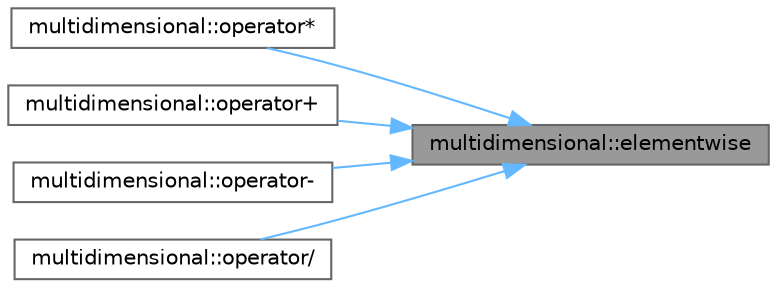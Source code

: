 digraph "multidimensional::elementwise"
{
 // INTERACTIVE_SVG=YES
 // LATEX_PDF_SIZE
  bgcolor="transparent";
  edge [fontname=Helvetica,fontsize=10,labelfontname=Helvetica,labelfontsize=10];
  node [fontname=Helvetica,fontsize=10,shape=box,height=0.2,width=0.4];
  rankdir="RL";
  Node1 [id="Node000001",label="multidimensional::elementwise",height=0.2,width=0.4,color="gray40", fillcolor="grey60", style="filled", fontcolor="black",tooltip=" "];
  Node1 -> Node2 [id="edge1_Node000001_Node000002",dir="back",color="steelblue1",style="solid",tooltip=" "];
  Node2 [id="Node000002",label="multidimensional::operator*",height=0.2,width=0.4,color="grey40", fillcolor="white", style="filled",URL="$d7/da5/namespacemultidimensional.html#a08408a95e60d3206bece135e1f621110",tooltip=" "];
  Node1 -> Node3 [id="edge2_Node000001_Node000003",dir="back",color="steelblue1",style="solid",tooltip=" "];
  Node3 [id="Node000003",label="multidimensional::operator+",height=0.2,width=0.4,color="grey40", fillcolor="white", style="filled",URL="$d7/da5/namespacemultidimensional.html#aae66b4a78713471ff6b655feb2d9fff5",tooltip=" "];
  Node1 -> Node4 [id="edge3_Node000001_Node000004",dir="back",color="steelblue1",style="solid",tooltip=" "];
  Node4 [id="Node000004",label="multidimensional::operator-",height=0.2,width=0.4,color="grey40", fillcolor="white", style="filled",URL="$d7/da5/namespacemultidimensional.html#adae938ea211857ff0c26c609599dbee5",tooltip=" "];
  Node1 -> Node5 [id="edge4_Node000001_Node000005",dir="back",color="steelblue1",style="solid",tooltip=" "];
  Node5 [id="Node000005",label="multidimensional::operator/",height=0.2,width=0.4,color="grey40", fillcolor="white", style="filled",URL="$d7/da5/namespacemultidimensional.html#ab443d869fd7457b4e8cff297ca2432a2",tooltip=" "];
}
